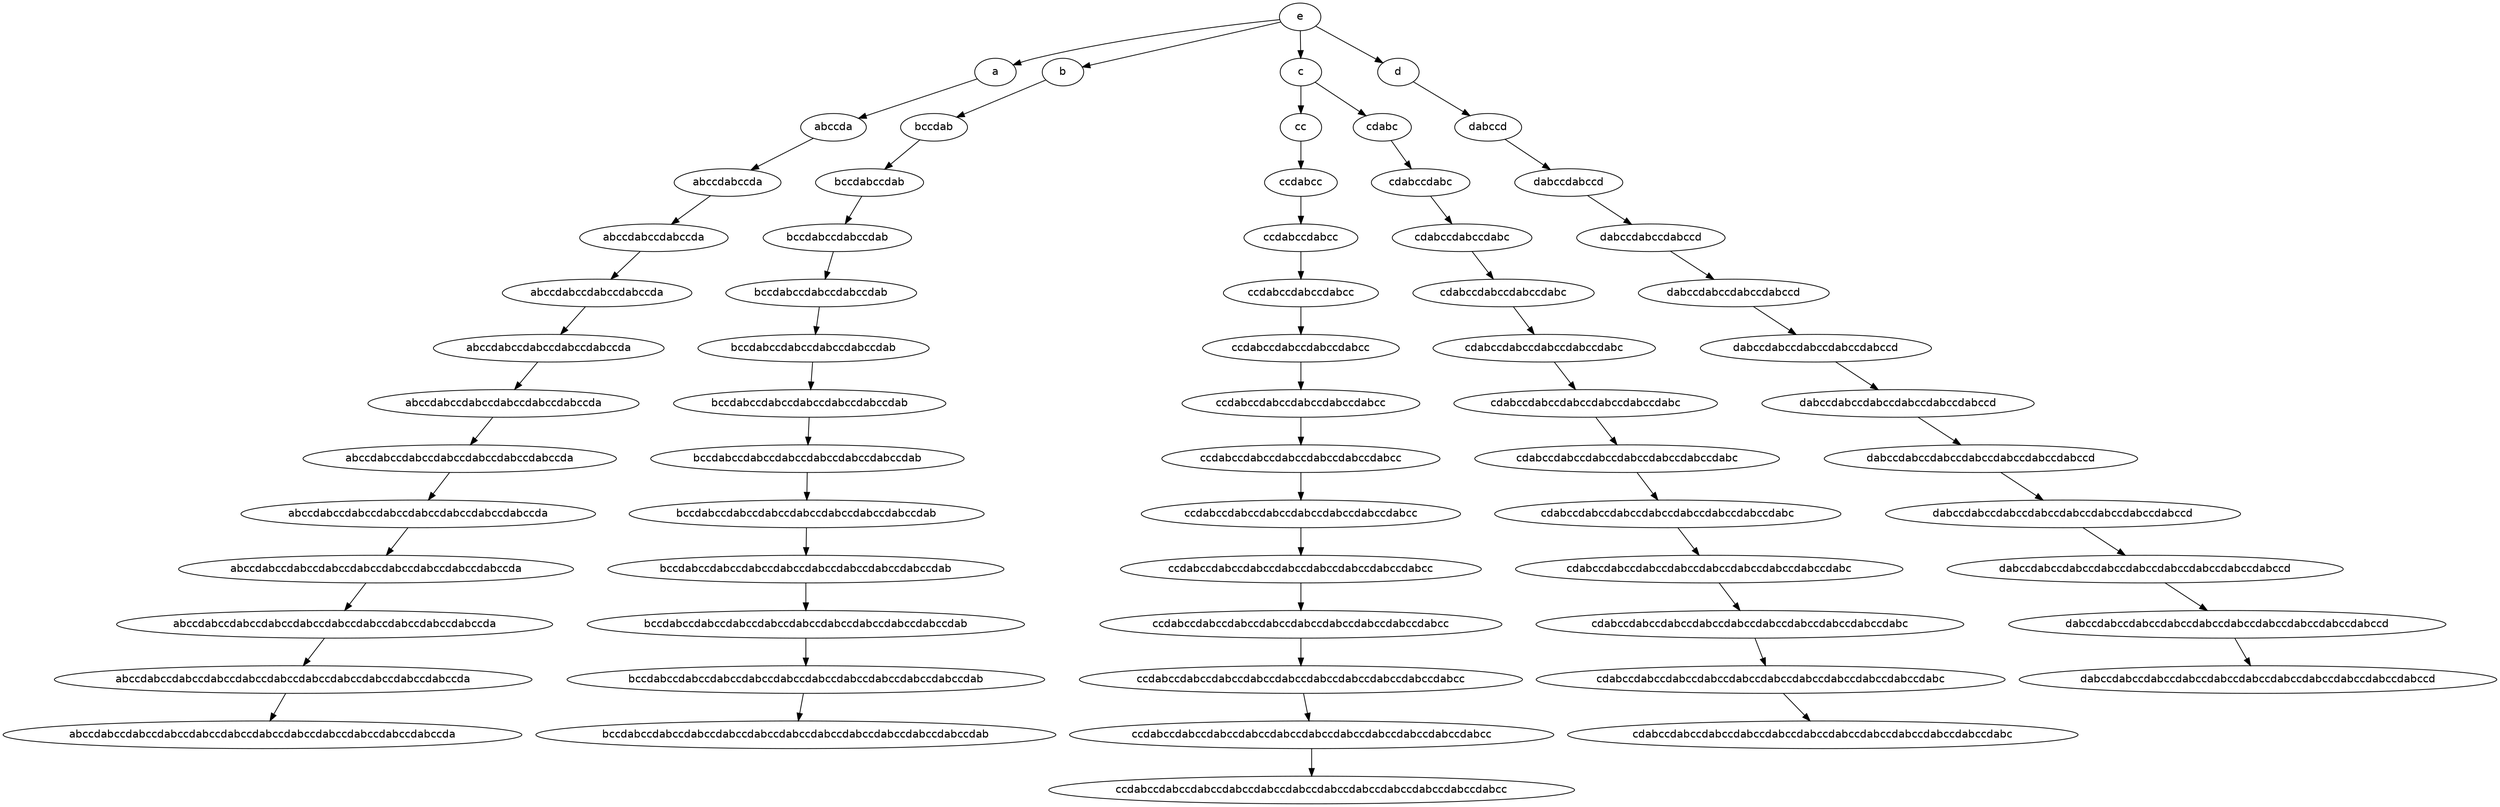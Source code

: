digraph G {
node [fontname = "DejaVuSans"];
e -> a;
e -> b;
e -> c;
e -> d;
a -> abccda;
abccda -> abccdabccda;
abccdabccda -> abccdabccdabccda;
abccdabccdabccda -> abccdabccdabccdabccda;
abccdabccdabccdabccda -> abccdabccdabccdabccdabccda;
abccdabccdabccdabccdabccda -> abccdabccdabccdabccdabccdabccda;
abccdabccdabccdabccdabccdabccda -> abccdabccdabccdabccdabccdabccdabccda;
abccdabccdabccdabccdabccdabccdabccda -> abccdabccdabccdabccdabccdabccdabccdabccda;
abccdabccdabccdabccdabccdabccdabccdabccda -> abccdabccdabccdabccdabccdabccdabccdabccdabccda;
abccdabccdabccdabccdabccdabccdabccdabccdabccda -> abccdabccdabccdabccdabccdabccdabccdabccdabccdabccda;
abccdabccdabccdabccdabccdabccdabccdabccdabccdabccda -> abccdabccdabccdabccdabccdabccdabccdabccdabccdabccdabccda;
abccdabccdabccdabccdabccdabccdabccdabccdabccdabccdabccda -> abccdabccdabccdabccdabccdabccdabccdabccdabccdabccdabccdabccda;
b -> bccdab;
bccdab -> bccdabccdab;
bccdabccdab -> bccdabccdabccdab;
bccdabccdabccdab -> bccdabccdabccdabccdab;
bccdabccdabccdabccdab -> bccdabccdabccdabccdabccdab;
bccdabccdabccdabccdabccdab -> bccdabccdabccdabccdabccdabccdab;
bccdabccdabccdabccdabccdabccdab -> bccdabccdabccdabccdabccdabccdabccdab;
bccdabccdabccdabccdabccdabccdabccdab -> bccdabccdabccdabccdabccdabccdabccdabccdab;
bccdabccdabccdabccdabccdabccdabccdabccdab -> bccdabccdabccdabccdabccdabccdabccdabccdabccdab;
bccdabccdabccdabccdabccdabccdabccdabccdabccdab -> bccdabccdabccdabccdabccdabccdabccdabccdabccdabccdab;
bccdabccdabccdabccdabccdabccdabccdabccdabccdabccdab -> bccdabccdabccdabccdabccdabccdabccdabccdabccdabccdabccdab;
bccdabccdabccdabccdabccdabccdabccdabccdabccdabccdabccdab -> bccdabccdabccdabccdabccdabccdabccdabccdabccdabccdabccdabccdab;
c -> cc;
c -> cdabc;
cc -> ccdabcc;
ccdabcc -> ccdabccdabcc;
ccdabccdabcc -> ccdabccdabccdabcc;
ccdabccdabccdabcc -> ccdabccdabccdabccdabcc;
ccdabccdabccdabccdabcc -> ccdabccdabccdabccdabccdabcc;
ccdabccdabccdabccdabccdabcc -> ccdabccdabccdabccdabccdabccdabcc;
ccdabccdabccdabccdabccdabccdabcc -> ccdabccdabccdabccdabccdabccdabccdabcc;
ccdabccdabccdabccdabccdabccdabccdabcc -> ccdabccdabccdabccdabccdabccdabccdabccdabcc;
ccdabccdabccdabccdabccdabccdabccdabccdabcc -> ccdabccdabccdabccdabccdabccdabccdabccdabccdabcc;
ccdabccdabccdabccdabccdabccdabccdabccdabccdabcc -> ccdabccdabccdabccdabccdabccdabccdabccdabccdabccdabcc;
ccdabccdabccdabccdabccdabccdabccdabccdabccdabccdabcc -> ccdabccdabccdabccdabccdabccdabccdabccdabccdabccdabccdabcc;
ccdabccdabccdabccdabccdabccdabccdabccdabccdabccdabccdabcc -> ccdabccdabccdabccdabccdabccdabccdabccdabccdabccdabccdabccdabcc;
cdabc -> cdabccdabc;
cdabccdabc -> cdabccdabccdabc;
cdabccdabccdabc -> cdabccdabccdabccdabc;
cdabccdabccdabccdabc -> cdabccdabccdabccdabccdabc;
cdabccdabccdabccdabccdabc -> cdabccdabccdabccdabccdabccdabc;
cdabccdabccdabccdabccdabccdabc -> cdabccdabccdabccdabccdabccdabccdabc;
cdabccdabccdabccdabccdabccdabccdabc -> cdabccdabccdabccdabccdabccdabccdabccdabc;
cdabccdabccdabccdabccdabccdabccdabccdabc -> cdabccdabccdabccdabccdabccdabccdabccdabccdabc;
cdabccdabccdabccdabccdabccdabccdabccdabccdabc -> cdabccdabccdabccdabccdabccdabccdabccdabccdabccdabc;
cdabccdabccdabccdabccdabccdabccdabccdabccdabccdabc -> cdabccdabccdabccdabccdabccdabccdabccdabccdabccdabccdabc;
cdabccdabccdabccdabccdabccdabccdabccdabccdabccdabccdabc -> cdabccdabccdabccdabccdabccdabccdabccdabccdabccdabccdabccdabc;
d -> dabccd;
dabccd -> dabccdabccd;
dabccdabccd -> dabccdabccdabccd;
dabccdabccdabccd -> dabccdabccdabccdabccd;
dabccdabccdabccdabccd -> dabccdabccdabccdabccdabccd;
dabccdabccdabccdabccdabccd -> dabccdabccdabccdabccdabccdabccd;
dabccdabccdabccdabccdabccdabccd -> dabccdabccdabccdabccdabccdabccdabccd;
dabccdabccdabccdabccdabccdabccdabccd -> dabccdabccdabccdabccdabccdabccdabccdabccd;
dabccdabccdabccdabccdabccdabccdabccdabccd -> dabccdabccdabccdabccdabccdabccdabccdabccdabccd;
dabccdabccdabccdabccdabccdabccdabccdabccdabccd -> dabccdabccdabccdabccdabccdabccdabccdabccdabccdabccd;
dabccdabccdabccdabccdabccdabccdabccdabccdabccdabccd -> dabccdabccdabccdabccdabccdabccdabccdabccdabccdabccdabccd;
}
